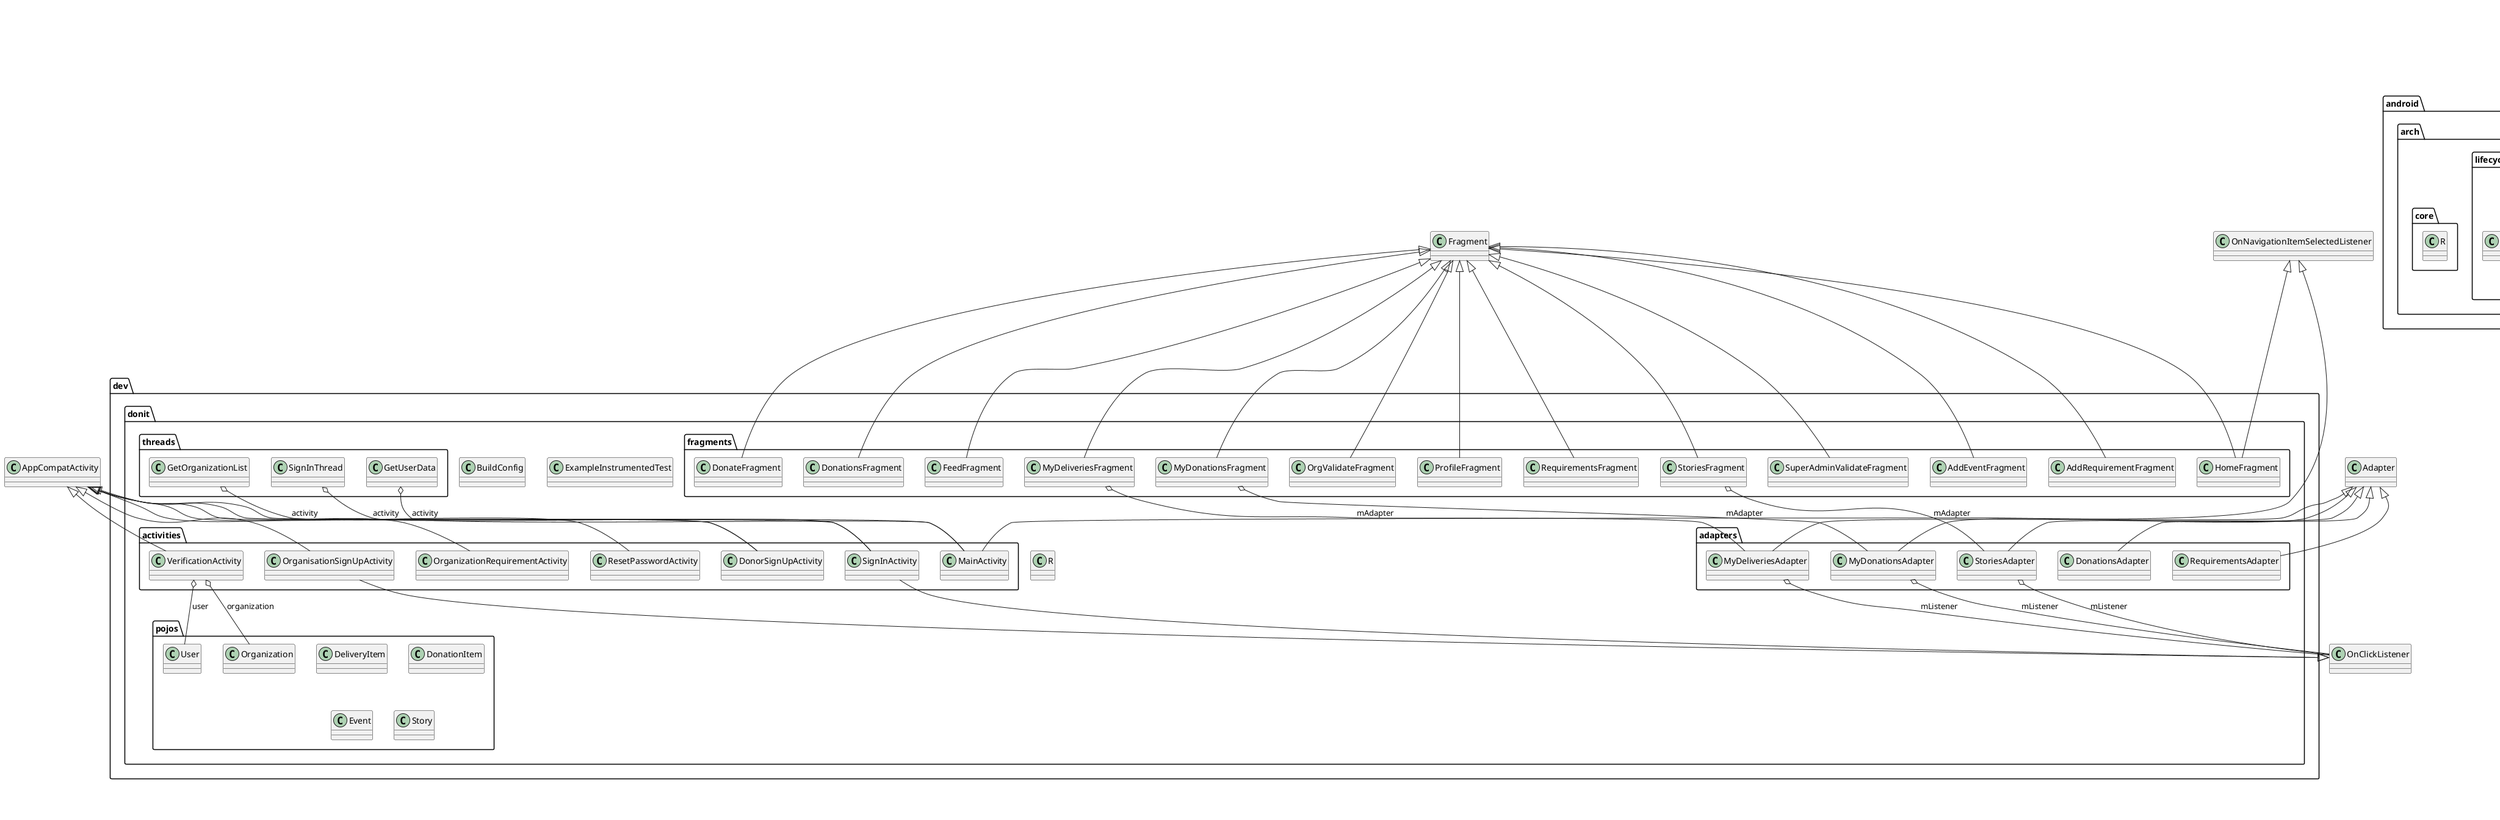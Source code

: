 @startuml

title __APP's Class Diagram__\n

  package dev.donit {
    package dev.donit.fragments {
      class AddEventFragment {
      }
    }
  }
  

  package dev.donit {
    package dev.donit.fragments {
      class AddRequirementFragment {
      }
    }
  }
  

  package dev.donit {
    class BuildConfig {
    }
  }
  

  package dev.donit {
    package dev.donit.pojos {
      class DeliveryItem {
      }
    }
  }
  

  package dev.donit {
    package dev.donit.fragments {
      class DonateFragment {
      }
    }
  }
  

  package dev.donit {
    package dev.donit.pojos {
      class DonationItem {
      }
    }
  }
  

  package dev.donit {
    package dev.donit.adapters {
      class DonationsAdapter {
      }
    }
  }
  

  package dev.donit {
    package dev.donit.fragments {
      class DonationsFragment {
      }
    }
  }
  

  package dev.donit {
    package dev.donit.activities {
      class DonorSignUpActivity {
      }
    }
  }
  

  package dev.donit {
    package dev.donit.pojos {
      class Event {
      }
    }
  }
  

  package dev.donit {
    class ExampleInstrumentedTest {
    }
  }
  

  package dev.donit {
    package dev.donit.fragments {
      class FeedFragment {
      }
    }
  }
  

  package dev.donit {
    package dev.donit.threads {
      class GetOrganizationList {
      }
    }
  }
  

  package dev.donit {
    package dev.donit.threads {
      class GetUserData {
      }
    }
  }
  

  package dev.donit {
    package dev.donit.fragments {
      class HomeFragment {
      }
    }
  }
  

  package dev.donit {
    package dev.donit.activities {
      class MainActivity {
      }
    }
  }
  

  package dev.donit {
    package dev.donit.adapters {
      class MyDeliveriesAdapter {
      }
    }
  }
  

  package dev.donit {
    package dev.donit.fragments {
      class MyDeliveriesFragment {
      }
    }
  }
  

  package dev.donit {
    package dev.donit.adapters {
      class MyDonationsAdapter {
      }
    }
  }
  

  package dev.donit {
    package dev.donit.fragments {
      class MyDonationsFragment {
      }
    }
  }
  

  package dev.donit {
    package dev.donit.fragments {
      class OrgValidateFragment {
      }
    }
  }
  

  package dev.donit {
    package dev.donit.activities {
      class OrganisationSignUpActivity {
      }
    }
  }
  

  package dev.donit {
    package dev.donit.pojos {
      class Organization {
      }
    }
  }
  

  package dev.donit {
    package dev.donit.activities {
      class OrganizationRequirementActivity {
      }
    }
  }
  

  package dev.donit {
    package dev.donit.fragments {
      class ProfileFragment {
      }
    }
  }
  

  package android.support.customview {
    class R {
    }
  }
  

  package com.google.android.gms.flags {
    class R {
    }
  }
  

  package android.support.loader {
    class R {
    }
  }
  

  package androidx.versionedparcelable {
    class R {
    }
  }
  

  package android.support.v7.appcompat {
    class R {
    }
  }
  

  package android.support.drawerlayout {
    class R {
    }
  }
  

  package com.google.android.gms.ads_identifier {
    class R {
    }
  }
  

  package com.google.android.gms.base {
    class R {
    }
  }
  

  package android.support.mediacompat {
    class R {
    }
  }
  

  package android.support.coreui {
    class R {
    }
  }
  

  package com.google.android.gms.common {
    class R {
    }
  }
  

  package android.support.fragment {
    class R {
    }
  }
  

  package com.google.android.gms.stats {
    class R {
    }
  }
  

  package android.arch.lifecycle {
    package android.arch.lifecycle.viewmodel {
      class R {
      }
    }
  }
  

  package android.support.v7.viewpager {
    class R {
    }
  }
  

  package android.support.print {
    class R {
    }
  }
  

  package com.google.firebase {
    package com.google.firebase.database {
      class R {
      }
    }
  }
  

  package android.support.coreutils {
    class R {
    }
  }
  

  package android.support.cursoradapter {
    class R {
    }
  }
  

  package android.support.constraint {
    class R {
    }
  }
  

  package android.support.design {
    class R {
    }
  }
  

  package com.google.firebase {
    package com.google.firebase.firebase_core {
      class R {
      }
    }
  }
  

  package android.support.swiperefreshlayout {
    class R {
    }
  }
  

  package android.support.v7.recyclerview {
    class R {
    }
  }
  

  package com.google.firebase {
    package com.google.firebase.measurement {
      class R {
      }
    }
  }
  

  package android.support.documentfile {
    class R {
    }
  }
  

  package com.google.android.gms.measurement.api {
    class R {
    }
  }
  

  package android.support.v4 {
    class R {
    }
  }
  

  package android.support.exifinterface {
    class R {
    }
  }
  

  package com.google.firebase {
    package com.google.firebase.storage {
      class R {
      }
    }
  }
  

  package android.support.graphics.drawable {
    class R {
    }
  }
  

  package com.google.firebase {
    package com.google.firebase.auth {
      class R {
      }
    }
  }
  

  package android.support.interpolator {
    class R {
    }
  }
  

  package com.google.firebase {
    package com.google.firebase.database {
      package com.google.firebase.database.collection {
        class R {
        }
      }
    }
  }
  

  package dev.donit {
    class R {
    }
  }
  

  package android.support.compat {
    class R {
    }
  }
  

  package com.google.android.gms.tasks {
    class R {
    }
  }
  

  package android.support.v7.cardview {
    class R {
    }
  }
  

  package com.google.android.gms.measurement_base {
    class R {
    }
  }
  

  package com.google.firebase {
    package com.google.firebase.iid {
      class R {
      }
    }
  }
  

  package com.google.firebase {
    package com.google.firebase.iid {
      package com.google.firebase.iid.internal {
        class R {
        }
      }
    }
  }
  

  package android.support.slidingpanelayout {
    class R {
    }
  }
  

  package com.squareup.picasso {
    class R {
    }
  }
  

  package com.google.firebase {
    package com.google.firebase.firebase_analytics {
      class R {
      }
    }
  }
  

  package android.support.localbroadcastmanager {
    class R {
    }
  }
  

  package com.google.firebase {
    class R {
    }
  }
  

  package android.arch.lifecycle {
    package android.arch.lifecycle.livedata {
      package android.arch.lifecycle.livedata.core {
        class R {
        }
      }
    }
  }
  

  package android.support.transition {
    class R {
    }
  }
  

  package com.google.android.gms.measurement.sdk {
    class R {
    }
  }
  

  package com.google.firebase {
    package com.google.firebase.measurement {
      package com.google.firebase.measurement_impl {
        class R {
        }
      }
    }
  }
  

  package android.arch.lifecycle {
    class R {
    }
  }
  

  package com.google.android.gms.measurement.sdk {
    package com.google.android.gms.measurement.sdk.api {
      class R {
      }
    }
  }
  

  package com.google.firebase {
    package com.google.firebase.auth {
      package com.google.firebase.auth.internal {
        class R {
        }
      }
    }
  }
  

  package com.google.firebase {
    package com.google.firebase.analytics.connector {
      class R {
      }
    }
  }
  

  package android.support.coordinatorlayout {
    class R {
    }
  }
  

  package android.support.asynclayoutinflater {
    class R {
    }
  }
  

  package android.arch.core {
    class R {
    }
  }
  

  package android.arch.lifecycle {
    package android.arch.lifecycle.livedata {
      class R {
      }
    }
  }
  

  package dev.donit {
    package dev.donit.adapters {
      class RequirementsAdapter {
      }
    }
  }
  

  package dev.donit {
    package dev.donit.fragments {
      class RequirementsFragment {
      }
    }
  }
  

  package dev.donit {
    package dev.donit.activities {
      class ResetPasswordActivity {
      }
    }
  }
  

  package dev.donit {
    package dev.donit.activities {
      class SignInActivity {
      }
    }
  }
  

  package dev.donit {
    package dev.donit.threads {
      class SignInThread {
      }
    }
  }
  

  package dev.donit {
    package dev.donit.adapters {
      class StoriesAdapter {
      }
    }
  }
  

  package dev.donit {
    package dev.donit.fragments {
      class StoriesFragment {
      }
    }
  }
  

  package dev.donit {
    package dev.donit.pojos {
      class Story {
      }
    }
  }
  

  package dev.donit {
    package dev.donit.fragments {
      class SuperAdminValidateFragment {
      }
    }
  }
  

  package dev.donit {
    package dev.donit.pojos {
      class User {
      }
    }
  }
  

  package dev.donit {
    package dev.donit.activities {
      class VerificationActivity {
      }
    }
  }
  

  AddEventFragment -up-|> Fragment
  AddRequirementFragment -up-|> Fragment
  DonateFragment -up-|> Fragment
  DonationsAdapter -up-|> Adapter
  DonationsFragment -up-|> Fragment
  DonorSignUpActivity -up-|> AppCompatActivity
  FeedFragment -up-|> Fragment
  GetOrganizationList o-- DonorSignUpActivity : activity
  GetUserData o-- MainActivity : activity
  HomeFragment -up-|> OnNavigationItemSelectedListener
  HomeFragment -up-|> Fragment
  MainActivity -up-|> OnNavigationItemSelectedListener
  MainActivity -up-|> AppCompatActivity
  MyDeliveriesAdapter -up-|> Adapter
  MyDeliveriesAdapter o-- OnClickListener : mListener
  MyDeliveriesFragment -up-|> Fragment
  MyDeliveriesFragment o-- MyDeliveriesAdapter : mAdapter
  MyDonationsAdapter -up-|> Adapter
  MyDonationsAdapter o-- OnClickListener : mListener
  MyDonationsFragment -up-|> Fragment
  MyDonationsFragment o-- MyDonationsAdapter : mAdapter
  OrgValidateFragment -up-|> Fragment
  OrganisationSignUpActivity -up-|> OnClickListener
  OrganisationSignUpActivity -up-|> AppCompatActivity
  OrganizationRequirementActivity -up-|> AppCompatActivity
  ProfileFragment -up-|> Fragment
  RequirementsAdapter -up-|> Adapter
  RequirementsFragment -up-|> Fragment
  ResetPasswordActivity -up-|> AppCompatActivity
  SignInActivity -up-|> OnClickListener
  SignInActivity -up-|> AppCompatActivity
  SignInThread o-- SignInActivity : activity
  StoriesAdapter -up-|> Adapter
  StoriesAdapter o-- OnClickListener : mListener
  StoriesFragment -up-|> Fragment
  StoriesFragment o-- StoriesAdapter : mAdapter
  SuperAdminValidateFragment -up-|> Fragment
  VerificationActivity -up-|> AppCompatActivity
  VerificationActivity o-- User : user
  VerificationActivity o-- Organization : organization


right footer


PlantUML diagram generated by SketchIt! (https://bitbucket.org/pmesmeur/sketch.it)
For more information about this tool, please contact philippe.mesmeur@gmail.com
endfooter

@enduml
